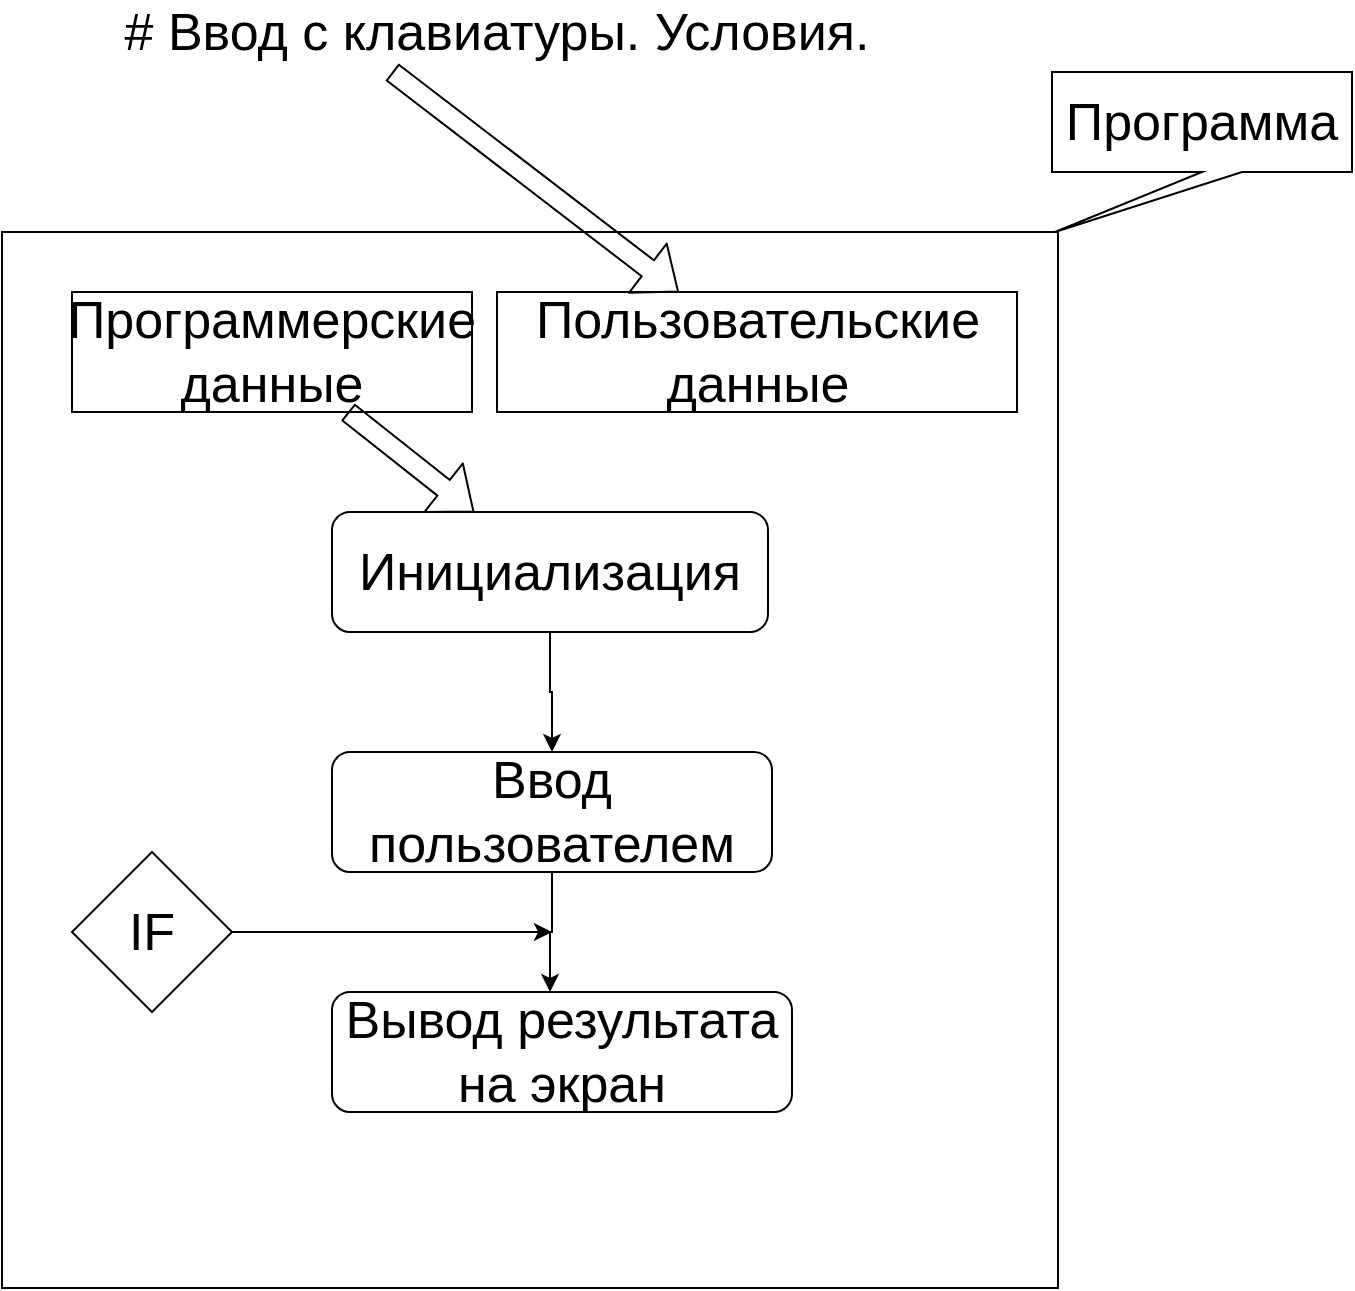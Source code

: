 <mxfile version="10.7.5" type="device"><diagram id="jyl8WEcaosHl4OROLhok" name="Page-1"><mxGraphModel dx="1154" dy="678" grid="1" gridSize="10" guides="1" tooltips="1" connect="1" arrows="1" fold="1" page="1" pageScale="1" pageWidth="850" pageHeight="1100" math="0" shadow="0"><root><mxCell id="0"/><mxCell id="1" parent="0"/><mxCell id="f5xWsHJKZe1uSSelt59j-1" value="" style="whiteSpace=wrap;html=1;aspect=fixed;" vertex="1" parent="1"><mxGeometry x="135" y="120" width="528" height="528" as="geometry"/></mxCell><mxCell id="f5xWsHJKZe1uSSelt59j-2" value="# Ввод с клавиатуры. Условия." style="text;html=1;strokeColor=none;fillColor=none;align=center;verticalAlign=middle;whiteSpace=wrap;rounded=0;fontSize=26;" vertex="1" parent="1"><mxGeometry x="180" y="10" width="405" height="20" as="geometry"/></mxCell><mxCell id="f5xWsHJKZe1uSSelt59j-4" value="Программа" style="shape=callout;whiteSpace=wrap;html=1;perimeter=calloutPerimeter;fontSize=26;position2=0.01;" vertex="1" parent="1"><mxGeometry x="660" y="40" width="150" height="80" as="geometry"/></mxCell><mxCell id="f5xWsHJKZe1uSSelt59j-5" value="Пользовательские данные" style="rounded=0;whiteSpace=wrap;html=1;fontSize=26;" vertex="1" parent="1"><mxGeometry x="382.5" y="150" width="260" height="60" as="geometry"/></mxCell><mxCell id="f5xWsHJKZe1uSSelt59j-6" value="Программерские данные" style="rounded=0;whiteSpace=wrap;html=1;fontSize=26;" vertex="1" parent="1"><mxGeometry x="170" y="150" width="200" height="60" as="geometry"/></mxCell><mxCell id="f5xWsHJKZe1uSSelt59j-7" value="" style="shape=flexArrow;endArrow=classic;html=1;fontSize=26;" edge="1" parent="1" target="f5xWsHJKZe1uSSelt59j-5"><mxGeometry width="50" height="50" relative="1" as="geometry"><mxPoint x="330" y="40" as="sourcePoint"/><mxPoint x="510" y="110" as="targetPoint"/></mxGeometry></mxCell><mxCell id="f5xWsHJKZe1uSSelt59j-14" style="edgeStyle=orthogonalEdgeStyle;rounded=0;orthogonalLoop=1;jettySize=auto;html=1;fontSize=26;" edge="1" parent="1" source="f5xWsHJKZe1uSSelt59j-9" target="f5xWsHJKZe1uSSelt59j-11"><mxGeometry relative="1" as="geometry"/></mxCell><mxCell id="f5xWsHJKZe1uSSelt59j-9" value="Инициализация" style="rounded=1;whiteSpace=wrap;html=1;fontSize=26;" vertex="1" parent="1"><mxGeometry x="300" y="260" width="218" height="60" as="geometry"/></mxCell><mxCell id="f5xWsHJKZe1uSSelt59j-10" value="" style="shape=flexArrow;endArrow=classic;html=1;fontSize=26;" edge="1" parent="1" source="f5xWsHJKZe1uSSelt59j-6" target="f5xWsHJKZe1uSSelt59j-9"><mxGeometry width="50" height="50" relative="1" as="geometry"><mxPoint x="140" y="720" as="sourcePoint"/><mxPoint x="190" y="670" as="targetPoint"/></mxGeometry></mxCell><mxCell id="f5xWsHJKZe1uSSelt59j-15" style="edgeStyle=orthogonalEdgeStyle;rounded=0;orthogonalLoop=1;jettySize=auto;html=1;entryX=0.474;entryY=0;entryDx=0;entryDy=0;entryPerimeter=0;fontSize=26;" edge="1" parent="1" source="f5xWsHJKZe1uSSelt59j-11" target="f5xWsHJKZe1uSSelt59j-12"><mxGeometry relative="1" as="geometry"/></mxCell><mxCell id="f5xWsHJKZe1uSSelt59j-11" value="Ввод пользователем" style="rounded=1;whiteSpace=wrap;html=1;fontSize=26;" vertex="1" parent="1"><mxGeometry x="300" y="380" width="220" height="60" as="geometry"/></mxCell><mxCell id="f5xWsHJKZe1uSSelt59j-12" value="Вывод результата на экран" style="rounded=1;whiteSpace=wrap;html=1;fontSize=26;" vertex="1" parent="1"><mxGeometry x="300" y="500" width="230" height="60" as="geometry"/></mxCell><mxCell id="f5xWsHJKZe1uSSelt59j-17" style="edgeStyle=orthogonalEdgeStyle;rounded=0;orthogonalLoop=1;jettySize=auto;html=1;fontSize=26;" edge="1" parent="1" source="f5xWsHJKZe1uSSelt59j-16"><mxGeometry relative="1" as="geometry"><mxPoint x="410" y="470" as="targetPoint"/></mxGeometry></mxCell><mxCell id="f5xWsHJKZe1uSSelt59j-16" value="IF" style="rhombus;whiteSpace=wrap;html=1;fontSize=26;" vertex="1" parent="1"><mxGeometry x="170" y="430" width="80" height="80" as="geometry"/></mxCell></root></mxGraphModel></diagram></mxfile>
